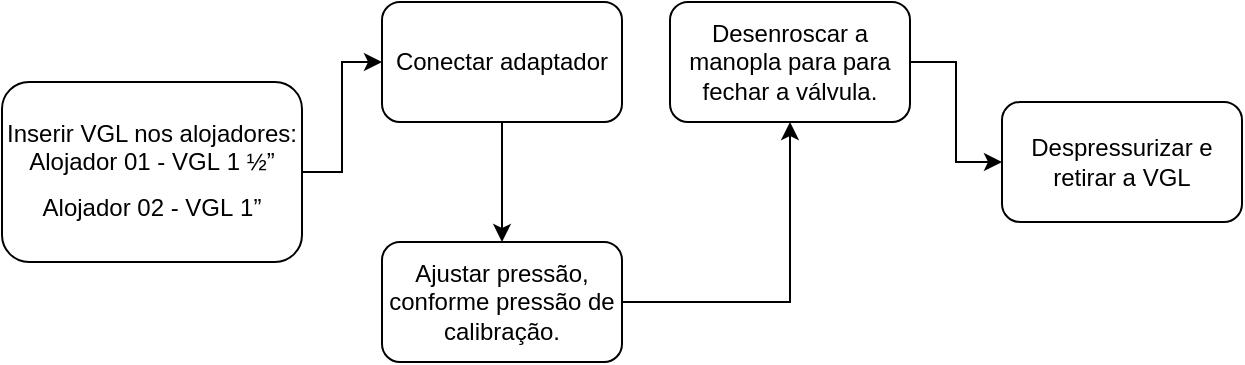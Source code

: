 <mxfile version="19.0.3" type="github">
  <diagram id="JSUw0C9-VBLNxuJ1A7sN" name="Page-1">
    <mxGraphModel dx="942" dy="614" grid="1" gridSize="10" guides="1" tooltips="1" connect="1" arrows="1" fold="1" page="1" pageScale="1" pageWidth="827" pageHeight="1169" math="0" shadow="0">
      <root>
        <mxCell id="0" />
        <mxCell id="1" parent="0" />
        <mxCell id="4x-DQHYkp52grmBN6DfU-6" style="edgeStyle=orthogonalEdgeStyle;rounded=0;orthogonalLoop=1;jettySize=auto;html=1;entryX=0;entryY=0.5;entryDx=0;entryDy=0;fontSize=12;" edge="1" parent="1" source="4x-DQHYkp52grmBN6DfU-1" target="4x-DQHYkp52grmBN6DfU-2">
          <mxGeometry relative="1" as="geometry" />
        </mxCell>
        <mxCell id="4x-DQHYkp52grmBN6DfU-1" value="Inserir VGL nos alojadores:&lt;br&gt;Alojador 01 - VGL&amp;nbsp;&lt;span style=&quot;text-align: justify; text-indent: -0.31in; background-color: initial;&quot;&gt;&lt;font style=&quot;&quot;&gt;&lt;font face=&quot;Arial&quot;&gt;1 ½”&lt;/font&gt;&lt;br&gt;&lt;/font&gt;&lt;/span&gt;Alojador 02 - VGL&amp;nbsp;&lt;span style=&quot;background-color: initial; text-align: justify; text-indent: -0.31in; font-family: Arial;&quot;&gt;1”&lt;/span&gt;&lt;span style=&quot;text-align: justify; text-indent: -0.31in; background-color: initial;&quot;&gt;&lt;font style=&quot;&quot;&gt;&lt;font face=&quot;Arial&quot;&gt;&lt;span style=&quot;font-size: 20.533px;&quot;&gt;&lt;br&gt;&lt;/span&gt;&lt;/font&gt;&lt;/font&gt;&lt;/span&gt;" style="rounded=1;whiteSpace=wrap;html=1;" vertex="1" parent="1">
          <mxGeometry x="120" y="140" width="150" height="90" as="geometry" />
        </mxCell>
        <mxCell id="4x-DQHYkp52grmBN6DfU-7" style="edgeStyle=orthogonalEdgeStyle;rounded=0;orthogonalLoop=1;jettySize=auto;html=1;entryX=0.5;entryY=0;entryDx=0;entryDy=0;fontSize=12;" edge="1" parent="1" source="4x-DQHYkp52grmBN6DfU-2" target="4x-DQHYkp52grmBN6DfU-4">
          <mxGeometry relative="1" as="geometry" />
        </mxCell>
        <mxCell id="4x-DQHYkp52grmBN6DfU-2" value="Conectar adaptador" style="rounded=1;whiteSpace=wrap;html=1;fontSize=12;" vertex="1" parent="1">
          <mxGeometry x="310" y="100" width="120" height="60" as="geometry" />
        </mxCell>
        <mxCell id="4x-DQHYkp52grmBN6DfU-8" style="edgeStyle=orthogonalEdgeStyle;rounded=0;orthogonalLoop=1;jettySize=auto;html=1;fontSize=12;" edge="1" parent="1" source="4x-DQHYkp52grmBN6DfU-4" target="4x-DQHYkp52grmBN6DfU-5">
          <mxGeometry relative="1" as="geometry" />
        </mxCell>
        <mxCell id="4x-DQHYkp52grmBN6DfU-4" value="Ajustar pressão, conforme pressão de calibração." style="rounded=1;whiteSpace=wrap;html=1;fontSize=12;" vertex="1" parent="1">
          <mxGeometry x="310" y="220" width="120" height="60" as="geometry" />
        </mxCell>
        <mxCell id="4x-DQHYkp52grmBN6DfU-10" style="edgeStyle=orthogonalEdgeStyle;rounded=0;orthogonalLoop=1;jettySize=auto;html=1;entryX=0;entryY=0.5;entryDx=0;entryDy=0;fontSize=12;" edge="1" parent="1" source="4x-DQHYkp52grmBN6DfU-5" target="4x-DQHYkp52grmBN6DfU-9">
          <mxGeometry relative="1" as="geometry" />
        </mxCell>
        <mxCell id="4x-DQHYkp52grmBN6DfU-5" value="Desenroscar a manopla para para fechar a válvula." style="rounded=1;whiteSpace=wrap;html=1;fontSize=12;" vertex="1" parent="1">
          <mxGeometry x="454" y="100" width="120" height="60" as="geometry" />
        </mxCell>
        <mxCell id="4x-DQHYkp52grmBN6DfU-9" value="Despressurizar e retirar a VGL" style="rounded=1;whiteSpace=wrap;html=1;fontSize=12;" vertex="1" parent="1">
          <mxGeometry x="620" y="150" width="120" height="60" as="geometry" />
        </mxCell>
      </root>
    </mxGraphModel>
  </diagram>
</mxfile>
